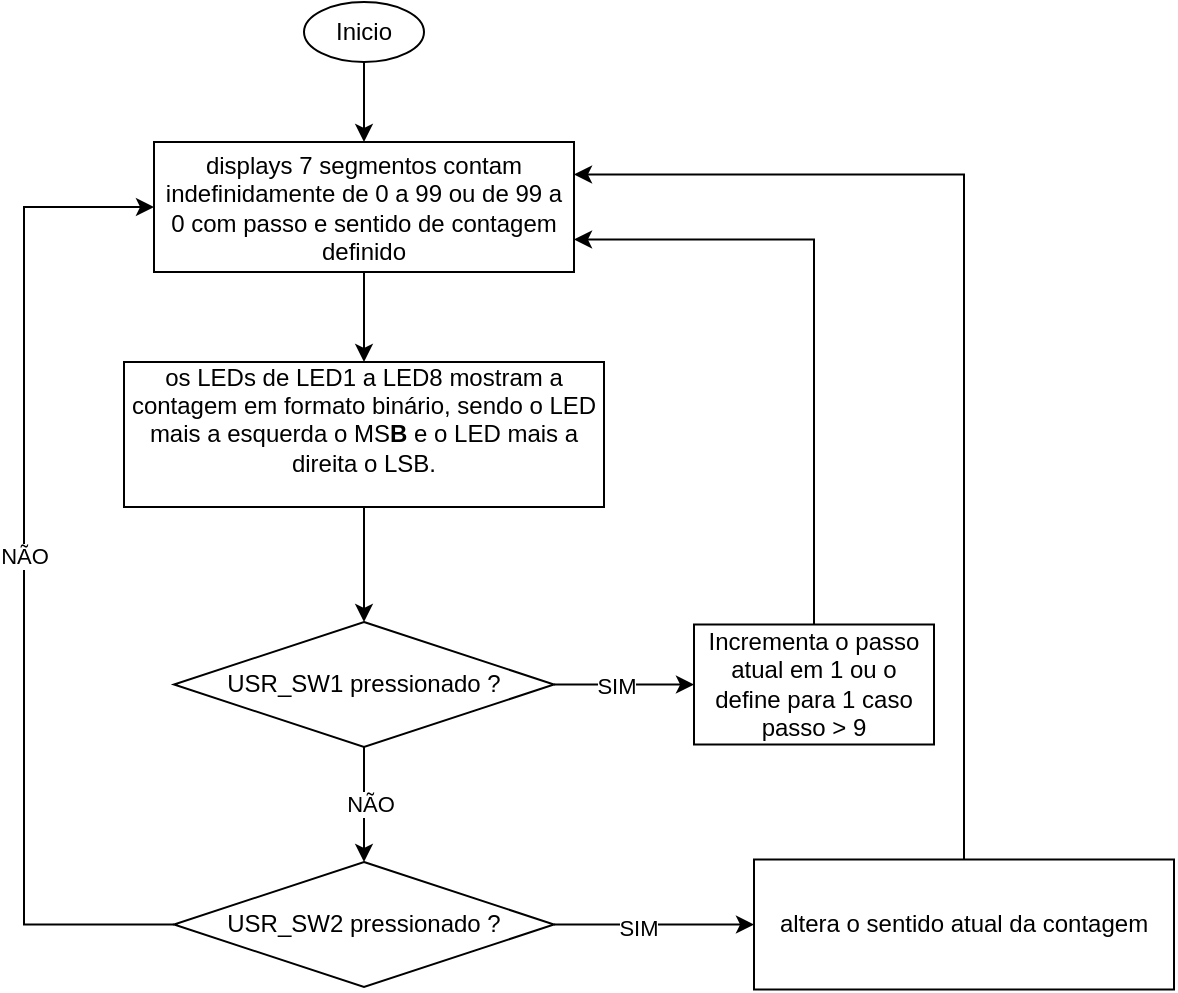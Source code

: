 <mxfile version="24.8.3">
  <diagram name="Página-1" id="75zkN8Q7itRNkA7RJZJ-">
    <mxGraphModel dx="753" dy="470" grid="1" gridSize="10" guides="1" tooltips="1" connect="1" arrows="1" fold="1" page="1" pageScale="1" pageWidth="827" pageHeight="1169" math="0" shadow="0">
      <root>
        <mxCell id="0" />
        <mxCell id="1" parent="0" />
        <mxCell id="gzxdwDHiQZn5wyyQ_uFq-4" value="" style="edgeStyle=orthogonalEdgeStyle;rounded=0;orthogonalLoop=1;jettySize=auto;html=1;" edge="1" parent="1" source="gzxdwDHiQZn5wyyQ_uFq-1" target="gzxdwDHiQZn5wyyQ_uFq-3">
          <mxGeometry relative="1" as="geometry" />
        </mxCell>
        <mxCell id="gzxdwDHiQZn5wyyQ_uFq-1" value="Inicio" style="ellipse;whiteSpace=wrap;html=1;" vertex="1" parent="1">
          <mxGeometry x="210" y="30" width="60" height="30" as="geometry" />
        </mxCell>
        <mxCell id="gzxdwDHiQZn5wyyQ_uFq-37" value="" style="edgeStyle=orthogonalEdgeStyle;rounded=0;orthogonalLoop=1;jettySize=auto;html=1;" edge="1" parent="1" source="gzxdwDHiQZn5wyyQ_uFq-3" target="gzxdwDHiQZn5wyyQ_uFq-36">
          <mxGeometry relative="1" as="geometry" />
        </mxCell>
        <mxCell id="gzxdwDHiQZn5wyyQ_uFq-3" value="displays 7 segmentos contam indefinidamente&amp;nbsp;de 0 a 99 ou de 99 a 0&amp;nbsp;&lt;span style=&quot;background-color: initial;&quot;&gt;com passo e sentido de contagem definido&lt;/span&gt;" style="whiteSpace=wrap;html=1;" vertex="1" parent="1">
          <mxGeometry x="135" y="100" width="210" height="65" as="geometry" />
        </mxCell>
        <mxCell id="gzxdwDHiQZn5wyyQ_uFq-8" value="" style="edgeStyle=orthogonalEdgeStyle;rounded=0;orthogonalLoop=1;jettySize=auto;html=1;" edge="1" parent="1" source="gzxdwDHiQZn5wyyQ_uFq-5" target="gzxdwDHiQZn5wyyQ_uFq-7">
          <mxGeometry relative="1" as="geometry" />
        </mxCell>
        <mxCell id="gzxdwDHiQZn5wyyQ_uFq-9" value="SIM" style="edgeLabel;html=1;align=center;verticalAlign=middle;resizable=0;points=[];" vertex="1" connectable="0" parent="gzxdwDHiQZn5wyyQ_uFq-8">
          <mxGeometry x="-0.136" relative="1" as="geometry">
            <mxPoint as="offset" />
          </mxGeometry>
        </mxCell>
        <mxCell id="gzxdwDHiQZn5wyyQ_uFq-16" value="" style="edgeStyle=orthogonalEdgeStyle;rounded=0;orthogonalLoop=1;jettySize=auto;html=1;" edge="1" parent="1" source="gzxdwDHiQZn5wyyQ_uFq-5" target="gzxdwDHiQZn5wyyQ_uFq-15">
          <mxGeometry relative="1" as="geometry" />
        </mxCell>
        <mxCell id="gzxdwDHiQZn5wyyQ_uFq-17" value="NÃO" style="edgeLabel;html=1;align=center;verticalAlign=middle;resizable=0;points=[];" vertex="1" connectable="0" parent="gzxdwDHiQZn5wyyQ_uFq-16">
          <mxGeometry x="-0.043" y="3" relative="1" as="geometry">
            <mxPoint y="1" as="offset" />
          </mxGeometry>
        </mxCell>
        <mxCell id="gzxdwDHiQZn5wyyQ_uFq-5" value="USR_SW1 pressionado ?" style="rhombus;whiteSpace=wrap;html=1;" vertex="1" parent="1">
          <mxGeometry x="145" y="340" width="190" height="62.5" as="geometry" />
        </mxCell>
        <mxCell id="gzxdwDHiQZn5wyyQ_uFq-33" style="edgeStyle=orthogonalEdgeStyle;rounded=0;orthogonalLoop=1;jettySize=auto;html=1;exitX=0.5;exitY=0;exitDx=0;exitDy=0;entryX=1;entryY=0.75;entryDx=0;entryDy=0;" edge="1" parent="1" source="gzxdwDHiQZn5wyyQ_uFq-7" target="gzxdwDHiQZn5wyyQ_uFq-3">
          <mxGeometry relative="1" as="geometry" />
        </mxCell>
        <mxCell id="gzxdwDHiQZn5wyyQ_uFq-7" value="Incrementa o passo atual em 1 ou o define para 1 caso passo &amp;gt; 9" style="whiteSpace=wrap;html=1;" vertex="1" parent="1">
          <mxGeometry x="405" y="341.25" width="120" height="60" as="geometry" />
        </mxCell>
        <mxCell id="gzxdwDHiQZn5wyyQ_uFq-32" style="edgeStyle=orthogonalEdgeStyle;rounded=0;orthogonalLoop=1;jettySize=auto;html=1;exitX=1;exitY=0.5;exitDx=0;exitDy=0;" edge="1" parent="1" source="gzxdwDHiQZn5wyyQ_uFq-15" target="gzxdwDHiQZn5wyyQ_uFq-21">
          <mxGeometry relative="1" as="geometry" />
        </mxCell>
        <mxCell id="gzxdwDHiQZn5wyyQ_uFq-35" value="SIM" style="edgeLabel;html=1;align=center;verticalAlign=middle;resizable=0;points=[];" vertex="1" connectable="0" parent="gzxdwDHiQZn5wyyQ_uFq-32">
          <mxGeometry x="-0.158" y="-1" relative="1" as="geometry">
            <mxPoint as="offset" />
          </mxGeometry>
        </mxCell>
        <mxCell id="gzxdwDHiQZn5wyyQ_uFq-39" style="edgeStyle=orthogonalEdgeStyle;rounded=0;orthogonalLoop=1;jettySize=auto;html=1;exitX=0;exitY=0.5;exitDx=0;exitDy=0;entryX=0;entryY=0.5;entryDx=0;entryDy=0;" edge="1" parent="1" source="gzxdwDHiQZn5wyyQ_uFq-15" target="gzxdwDHiQZn5wyyQ_uFq-3">
          <mxGeometry relative="1" as="geometry">
            <Array as="points">
              <mxPoint x="70" y="491" />
              <mxPoint x="70" y="133" />
            </Array>
          </mxGeometry>
        </mxCell>
        <mxCell id="gzxdwDHiQZn5wyyQ_uFq-40" value="NÃO" style="edgeLabel;html=1;align=center;verticalAlign=middle;resizable=0;points=[];" vertex="1" connectable="0" parent="gzxdwDHiQZn5wyyQ_uFq-39">
          <mxGeometry x="0.04" relative="1" as="geometry">
            <mxPoint as="offset" />
          </mxGeometry>
        </mxCell>
        <mxCell id="gzxdwDHiQZn5wyyQ_uFq-15" value="USR_SW2 pressionado ?" style="rhombus;whiteSpace=wrap;html=1;" vertex="1" parent="1">
          <mxGeometry x="145" y="460" width="190" height="62.5" as="geometry" />
        </mxCell>
        <mxCell id="gzxdwDHiQZn5wyyQ_uFq-34" style="edgeStyle=orthogonalEdgeStyle;rounded=0;orthogonalLoop=1;jettySize=auto;html=1;exitX=0.5;exitY=0;exitDx=0;exitDy=0;entryX=1;entryY=0.25;entryDx=0;entryDy=0;" edge="1" parent="1" source="gzxdwDHiQZn5wyyQ_uFq-21" target="gzxdwDHiQZn5wyyQ_uFq-3">
          <mxGeometry relative="1" as="geometry" />
        </mxCell>
        <mxCell id="gzxdwDHiQZn5wyyQ_uFq-21" value="altera o sentido atual da contagem" style="whiteSpace=wrap;html=1;" vertex="1" parent="1">
          <mxGeometry x="435" y="458.75" width="210" height="65" as="geometry" />
        </mxCell>
        <mxCell id="gzxdwDHiQZn5wyyQ_uFq-38" style="edgeStyle=orthogonalEdgeStyle;rounded=0;orthogonalLoop=1;jettySize=auto;html=1;exitX=0.5;exitY=1;exitDx=0;exitDy=0;entryX=0.5;entryY=0;entryDx=0;entryDy=0;" edge="1" parent="1" source="gzxdwDHiQZn5wyyQ_uFq-36" target="gzxdwDHiQZn5wyyQ_uFq-5">
          <mxGeometry relative="1" as="geometry" />
        </mxCell>
        <mxCell id="gzxdwDHiQZn5wyyQ_uFq-36" value="&lt;div&gt;os LEDs de LED1 a LED8 mostram a contagem em formato binário, sendo o LED mais a esquerda o MS&lt;b&gt;B&lt;/b&gt; e o LED mais a direita o LSB.&lt;/div&gt;&lt;div&gt;&lt;br&gt;&lt;/div&gt;" style="whiteSpace=wrap;html=1;" vertex="1" parent="1">
          <mxGeometry x="120" y="210" width="240" height="72.5" as="geometry" />
        </mxCell>
      </root>
    </mxGraphModel>
  </diagram>
</mxfile>
